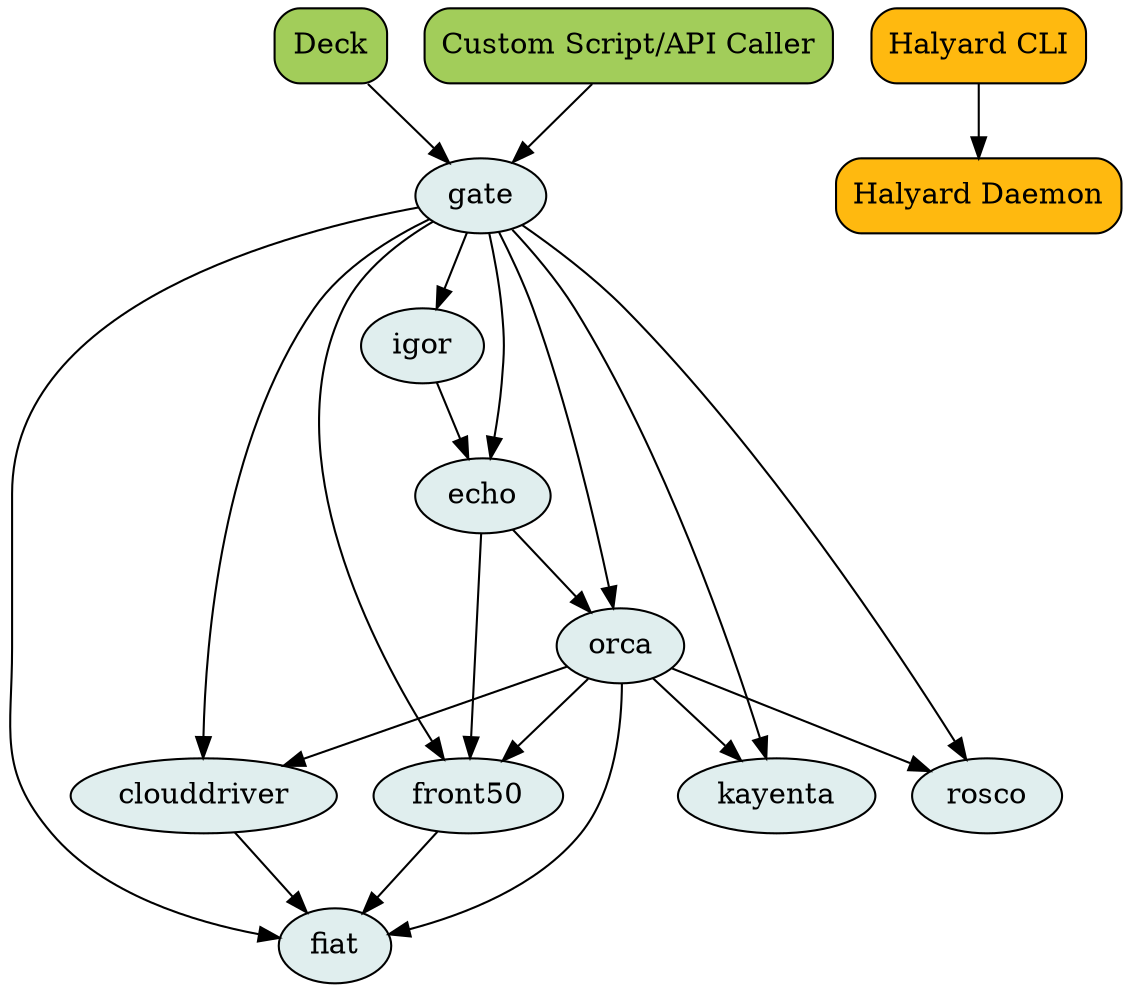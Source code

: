strict digraph G {
  deck [ label="Deck", style="filled,rounded", fillcolor="darkolivegreen3", shape="box" ]; 
  apicaller [ label="Custom Script/API Caller", style="filled, rounded", fillcolor="darkolivegreen3", shape="box" ]; 
  halyardcli [ label="Halyard CLI", style="filled, rounded", fillcolor="darkgoldenrod1", shape="box" ];
  halyarddaemon [ label="Halyard Daemon", style="filled, rounded", fillcolor="darkgoldenrod1", shape="box" ];
  clouddriver [ label="clouddriver", style="filled", fillcolor="azure2" ];
  echo [ label="echo", style="filled", fillcolor="azure2" ];
  fiat [ label="fiat", style="filled", fillcolor="azure2" ];
  front50 [ label="front50", style="filled", fillcolor="azure2" ];
  gate [ label="gate", style="filled", fillcolor="azure2" ];
  igor [ label="igor", style="filled", fillcolor="azure2" ];
  kayenta [ label="kayenta", style="filled", fillcolor="azure2" ];
  orca [ label="orca", style="filled", fillcolor="azure2" ];
  rosco [ label="rosco", style="filled", fillcolor="azure2" ];
  halyardcli -> halyarddaemon;
  deck -> gate;
  apicaller -> gate;
  gate -> orca;  
  gate -> clouddriver;
  gate -> front50;
  gate -> rosco;
  gate -> igor;
  gate -> echo;
  gate -> fiat;
  gate -> kayenta;
  orca -> clouddriver;
  orca -> front50;
  orca -> rosco;
  orca -> fiat;
  orca -> kayenta;
  clouddriver -> fiat;  
  front50 -> fiat;
  igor -> echo;
  echo -> orca;
  echo -> front50;
}

